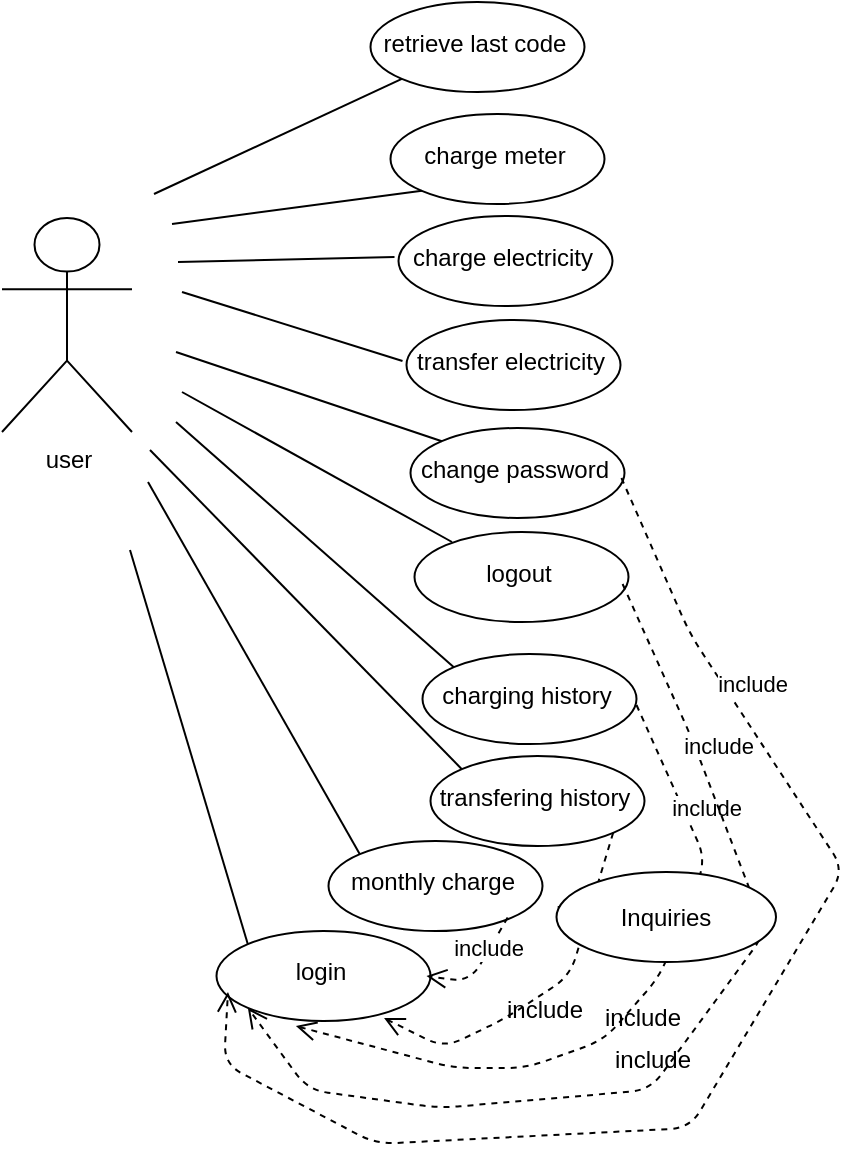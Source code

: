 <mxfile version="14.2.9" type="github">
  <diagram id="FzSIQrA4KqryNm_t5dd9" name="Page-1">
    <mxGraphModel dx="868" dy="393" grid="0" gridSize="10" guides="1" tooltips="1" connect="1" arrows="1" fold="1" page="1" pageScale="1" pageWidth="850" pageHeight="1100" math="0" shadow="0">
      <root>
        <mxCell id="0" />
        <mxCell id="1" parent="0" />
        <UserObject label="user" tooltip="user" id="izetFacdLgfIDSLkVspy-1">
          <mxCell style="shape=umlActor;verticalLabelPosition=bottom;labelBackgroundColor=#ffffff;verticalAlign=top;html=1;" parent="1" vertex="1">
            <mxGeometry x="31" y="111" width="65" height="107" as="geometry" />
          </mxCell>
        </UserObject>
        <mxCell id="izetFacdLgfIDSLkVspy-8" value="" style="ellipse;whiteSpace=wrap;html=1;" parent="1" vertex="1">
          <mxGeometry x="215.25" y="3" width="107" height="45" as="geometry" />
        </mxCell>
        <mxCell id="izetFacdLgfIDSLkVspy-9" value="retrieve last code" style="text;html=1;strokeColor=none;fillColor=none;align=center;verticalAlign=middle;whiteSpace=wrap;rounded=0;" parent="1" vertex="1">
          <mxGeometry x="213.25" y="13.5" width="109" height="20" as="geometry" />
        </mxCell>
        <mxCell id="izetFacdLgfIDSLkVspy-11" value="" style="endArrow=none;html=1;entryX=0;entryY=1;entryDx=0;entryDy=0;" parent="1" target="izetFacdLgfIDSLkVspy-8" edge="1">
          <mxGeometry width="50" height="50" relative="1" as="geometry">
            <mxPoint x="107" y="99" as="sourcePoint" />
            <mxPoint x="217.25" y="11" as="targetPoint" />
          </mxGeometry>
        </mxCell>
        <mxCell id="izetFacdLgfIDSLkVspy-12" value="" style="ellipse;whiteSpace=wrap;html=1;" parent="1" vertex="1">
          <mxGeometry x="225.25" y="59" width="107" height="45" as="geometry" />
        </mxCell>
        <mxCell id="izetFacdLgfIDSLkVspy-13" value="charge meter" style="text;html=1;strokeColor=none;fillColor=none;align=center;verticalAlign=middle;whiteSpace=wrap;rounded=0;" parent="1" vertex="1">
          <mxGeometry x="223.25" y="69.5" width="109" height="20" as="geometry" />
        </mxCell>
        <mxCell id="izetFacdLgfIDSLkVspy-14" value="" style="endArrow=none;html=1;entryX=0;entryY=1;entryDx=0;entryDy=0;" parent="1" target="izetFacdLgfIDSLkVspy-12" edge="1">
          <mxGeometry width="50" height="50" relative="1" as="geometry">
            <mxPoint x="116" y="114" as="sourcePoint" />
            <mxPoint x="227.25" y="67" as="targetPoint" />
          </mxGeometry>
        </mxCell>
        <mxCell id="izetFacdLgfIDSLkVspy-15" value="" style="ellipse;whiteSpace=wrap;html=1;" parent="1" vertex="1">
          <mxGeometry x="229.25" y="110" width="107" height="45" as="geometry" />
        </mxCell>
        <mxCell id="izetFacdLgfIDSLkVspy-16" value="charge electricity" style="text;html=1;strokeColor=none;fillColor=none;align=center;verticalAlign=middle;whiteSpace=wrap;rounded=0;" parent="1" vertex="1">
          <mxGeometry x="227.25" y="120.5" width="109" height="20" as="geometry" />
        </mxCell>
        <mxCell id="izetFacdLgfIDSLkVspy-17" value="" style="endArrow=none;html=1;entryX=0;entryY=0.5;entryDx=0;entryDy=0;" parent="1" target="izetFacdLgfIDSLkVspy-16" edge="1">
          <mxGeometry width="50" height="50" relative="1" as="geometry">
            <mxPoint x="119" y="133" as="sourcePoint" />
            <mxPoint x="227" y="136" as="targetPoint" />
          </mxGeometry>
        </mxCell>
        <mxCell id="izetFacdLgfIDSLkVspy-18" value="" style="ellipse;whiteSpace=wrap;html=1;" parent="1" vertex="1">
          <mxGeometry x="233.25" y="162" width="107" height="45" as="geometry" />
        </mxCell>
        <mxCell id="izetFacdLgfIDSLkVspy-19" value="transfer electricity" style="text;html=1;strokeColor=none;fillColor=none;align=center;verticalAlign=middle;whiteSpace=wrap;rounded=0;" parent="1" vertex="1">
          <mxGeometry x="231.25" y="172.5" width="109" height="20" as="geometry" />
        </mxCell>
        <mxCell id="izetFacdLgfIDSLkVspy-20" value="" style="endArrow=none;html=1;entryX=0;entryY=0.5;entryDx=0;entryDy=0;" parent="1" target="izetFacdLgfIDSLkVspy-19" edge="1">
          <mxGeometry width="50" height="50" relative="1" as="geometry">
            <mxPoint x="121" y="148" as="sourcePoint" />
            <mxPoint x="235.25" y="170" as="targetPoint" />
          </mxGeometry>
        </mxCell>
        <mxCell id="izetFacdLgfIDSLkVspy-21" value="" style="ellipse;whiteSpace=wrap;html=1;" parent="1" vertex="1">
          <mxGeometry x="235.25" y="216" width="107" height="45" as="geometry" />
        </mxCell>
        <mxCell id="izetFacdLgfIDSLkVspy-22" value="change password" style="text;html=1;strokeColor=none;fillColor=none;align=center;verticalAlign=middle;whiteSpace=wrap;rounded=0;" parent="1" vertex="1">
          <mxGeometry x="233.25" y="226.5" width="109" height="20" as="geometry" />
        </mxCell>
        <mxCell id="izetFacdLgfIDSLkVspy-23" value="" style="endArrow=none;html=1;entryX=0;entryY=0;entryDx=0;entryDy=0;" parent="1" target="izetFacdLgfIDSLkVspy-21" edge="1">
          <mxGeometry width="50" height="50" relative="1" as="geometry">
            <mxPoint x="118" y="178" as="sourcePoint" />
            <mxPoint x="237.25" y="224" as="targetPoint" />
          </mxGeometry>
        </mxCell>
        <mxCell id="izetFacdLgfIDSLkVspy-24" value="" style="ellipse;whiteSpace=wrap;html=1;" parent="1" vertex="1">
          <mxGeometry x="237.25" y="268" width="107" height="45" as="geometry" />
        </mxCell>
        <mxCell id="izetFacdLgfIDSLkVspy-25" value="logout" style="text;html=1;strokeColor=none;fillColor=none;align=center;verticalAlign=middle;whiteSpace=wrap;rounded=0;" parent="1" vertex="1">
          <mxGeometry x="235.25" y="278.5" width="109" height="20" as="geometry" />
        </mxCell>
        <mxCell id="izetFacdLgfIDSLkVspy-26" value="" style="endArrow=none;html=1;" parent="1" edge="1">
          <mxGeometry width="50" height="50" relative="1" as="geometry">
            <mxPoint x="121" y="198" as="sourcePoint" />
            <mxPoint x="256" y="273" as="targetPoint" />
          </mxGeometry>
        </mxCell>
        <mxCell id="izetFacdLgfIDSLkVspy-27" value="" style="ellipse;whiteSpace=wrap;html=1;" parent="1" vertex="1">
          <mxGeometry x="241.25" y="329" width="107" height="45" as="geometry" />
        </mxCell>
        <mxCell id="izetFacdLgfIDSLkVspy-28" value="charging history" style="text;html=1;strokeColor=none;fillColor=none;align=center;verticalAlign=middle;whiteSpace=wrap;rounded=0;" parent="1" vertex="1">
          <mxGeometry x="239.25" y="339.5" width="109" height="20" as="geometry" />
        </mxCell>
        <mxCell id="izetFacdLgfIDSLkVspy-29" value="" style="endArrow=none;html=1;entryX=0;entryY=0;entryDx=0;entryDy=0;" parent="1" target="izetFacdLgfIDSLkVspy-27" edge="1">
          <mxGeometry width="50" height="50" relative="1" as="geometry">
            <mxPoint x="118" y="213" as="sourcePoint" />
            <mxPoint x="243.25" y="337" as="targetPoint" />
          </mxGeometry>
        </mxCell>
        <mxCell id="izetFacdLgfIDSLkVspy-30" value="" style="ellipse;whiteSpace=wrap;html=1;" parent="1" vertex="1">
          <mxGeometry x="245.25" y="380" width="107" height="45" as="geometry" />
        </mxCell>
        <mxCell id="izetFacdLgfIDSLkVspy-31" value="transfering history" style="text;html=1;strokeColor=none;fillColor=none;align=center;verticalAlign=middle;whiteSpace=wrap;rounded=0;" parent="1" vertex="1">
          <mxGeometry x="243.25" y="390.5" width="109" height="20" as="geometry" />
        </mxCell>
        <mxCell id="izetFacdLgfIDSLkVspy-32" value="" style="endArrow=none;html=1;entryX=0;entryY=0;entryDx=0;entryDy=0;" parent="1" target="izetFacdLgfIDSLkVspy-30" edge="1">
          <mxGeometry width="50" height="50" relative="1" as="geometry">
            <mxPoint x="105" y="227" as="sourcePoint" />
            <mxPoint x="247.25" y="388" as="targetPoint" />
          </mxGeometry>
        </mxCell>
        <mxCell id="izetFacdLgfIDSLkVspy-33" value="" style="ellipse;whiteSpace=wrap;html=1;" parent="1" vertex="1">
          <mxGeometry x="194.25" y="422.5" width="107" height="45" as="geometry" />
        </mxCell>
        <mxCell id="izetFacdLgfIDSLkVspy-34" value="monthly charge" style="text;html=1;strokeColor=none;fillColor=none;align=center;verticalAlign=middle;whiteSpace=wrap;rounded=0;" parent="1" vertex="1">
          <mxGeometry x="192.25" y="433" width="109" height="20" as="geometry" />
        </mxCell>
        <mxCell id="izetFacdLgfIDSLkVspy-35" value="" style="endArrow=none;html=1;entryX=0;entryY=0;entryDx=0;entryDy=0;" parent="1" target="izetFacdLgfIDSLkVspy-33" edge="1">
          <mxGeometry width="50" height="50" relative="1" as="geometry">
            <mxPoint x="104" y="243" as="sourcePoint" />
            <mxPoint x="196.25" y="430.5" as="targetPoint" />
          </mxGeometry>
        </mxCell>
        <mxCell id="izetFacdLgfIDSLkVspy-36" value="" style="ellipse;whiteSpace=wrap;html=1;" parent="1" vertex="1">
          <mxGeometry x="138.25" y="467.5" width="107" height="45" as="geometry" />
        </mxCell>
        <mxCell id="izetFacdLgfIDSLkVspy-37" value="login" style="text;html=1;strokeColor=none;fillColor=none;align=center;verticalAlign=middle;whiteSpace=wrap;rounded=0;" parent="1" vertex="1">
          <mxGeometry x="136.25" y="478" width="109" height="20" as="geometry" />
        </mxCell>
        <mxCell id="izetFacdLgfIDSLkVspy-38" value="" style="endArrow=none;html=1;entryX=0;entryY=0;entryDx=0;entryDy=0;" parent="1" target="izetFacdLgfIDSLkVspy-36" edge="1">
          <mxGeometry width="50" height="50" relative="1" as="geometry">
            <mxPoint x="95" y="277" as="sourcePoint" />
            <mxPoint x="253.25" y="501" as="targetPoint" />
          </mxGeometry>
        </mxCell>
        <mxCell id="izetFacdLgfIDSLkVspy-44" value="include" style="html=1;verticalAlign=bottom;endArrow=open;dashed=1;endSize=8;exitX=1;exitY=1;exitDx=0;exitDy=0;entryX=1;entryY=0.5;entryDx=0;entryDy=0;" parent="1" edge="1">
          <mxGeometry x="-0.145" y="5" relative="1" as="geometry">
            <mxPoint x="283.827" y="460.805" as="sourcePoint" />
            <mxPoint x="243.25" y="490" as="targetPoint" />
            <Array as="points">
              <mxPoint x="265" y="493" />
            </Array>
            <mxPoint x="-1" as="offset" />
          </mxGeometry>
        </mxCell>
        <mxCell id="izetFacdLgfIDSLkVspy-45" value="include" style="html=1;verticalAlign=bottom;endArrow=open;dashed=1;endSize=8;exitX=1;exitY=1;exitDx=0;exitDy=0;entryX=0.783;entryY=0.967;entryDx=0;entryDy=0;entryPerimeter=0;" parent="1" source="izetFacdLgfIDSLkVspy-30" target="izetFacdLgfIDSLkVspy-36" edge="1">
          <mxGeometry x="-0.437" y="3" relative="1" as="geometry">
            <mxPoint x="295.827" y="470.805" as="sourcePoint" />
            <mxPoint x="235.25" y="519" as="targetPoint" />
            <Array as="points">
              <mxPoint x="315" y="490" />
              <mxPoint x="283" y="511" />
              <mxPoint x="252" y="526" />
            </Array>
            <mxPoint as="offset" />
          </mxGeometry>
        </mxCell>
        <mxCell id="izetFacdLgfIDSLkVspy-46" value="include" style="html=1;verticalAlign=bottom;endArrow=open;dashed=1;endSize=8;exitX=1;exitY=0.75;exitDx=0;exitDy=0;entryX=0.371;entryY=1.056;entryDx=0;entryDy=0;entryPerimeter=0;" parent="1" source="izetFacdLgfIDSLkVspy-28" target="izetFacdLgfIDSLkVspy-36" edge="1">
          <mxGeometry x="-0.602" y="7" relative="1" as="geometry">
            <mxPoint x="346.827" y="428.305" as="sourcePoint" />
            <mxPoint x="232.031" y="521.015" as="targetPoint" />
            <Array as="points">
              <mxPoint x="383" y="432" />
              <mxPoint x="360" y="490" />
              <mxPoint x="332" y="522" />
              <mxPoint x="293" y="536" />
              <mxPoint x="257" y="536" />
            </Array>
            <mxPoint as="offset" />
          </mxGeometry>
        </mxCell>
        <mxCell id="GiW-k1ujWD0NseDSk7Vp-1" value="include" style="html=1;verticalAlign=bottom;endArrow=open;dashed=1;endSize=8;exitX=1;exitY=0.75;exitDx=0;exitDy=0;entryX=0;entryY=1;entryDx=0;entryDy=0;" edge="1" parent="1" target="izetFacdLgfIDSLkVspy-36">
          <mxGeometry x="-0.602" y="7" relative="1" as="geometry">
            <mxPoint x="341.3" y="294" as="sourcePoint" />
            <mxPoint x="170.997" y="454.52" as="targetPoint" />
            <Array as="points">
              <mxPoint x="376.05" y="371.5" />
              <mxPoint x="413" y="468" />
              <mxPoint x="355" y="547" />
              <mxPoint x="250" y="556" />
              <mxPoint x="184" y="547" />
            </Array>
            <mxPoint as="offset" />
          </mxGeometry>
        </mxCell>
        <mxCell id="GiW-k1ujWD0NseDSk7Vp-2" value="include" style="html=1;verticalAlign=bottom;endArrow=open;dashed=1;endSize=8;exitX=1;exitY=0.75;exitDx=0;exitDy=0;entryX=0.071;entryY=1;entryDx=0;entryDy=0;entryPerimeter=0;" edge="1" parent="1" target="izetFacdLgfIDSLkVspy-37">
          <mxGeometry x="-0.602" y="7" relative="1" as="geometry">
            <mxPoint x="340.71" y="241" as="sourcePoint" />
            <mxPoint x="153.083" y="452.805" as="targetPoint" />
            <Array as="points">
              <mxPoint x="375" y="319" />
              <mxPoint x="452" y="437" />
              <mxPoint x="375" y="566" />
              <mxPoint x="218" y="574" />
              <mxPoint x="142" y="534" />
            </Array>
            <mxPoint as="offset" />
          </mxGeometry>
        </mxCell>
        <mxCell id="GiW-k1ujWD0NseDSk7Vp-3" value="Inquiries" style="ellipse;whiteSpace=wrap;html=1;" vertex="1" parent="1">
          <mxGeometry x="308.25" y="438" width="109.75" height="45" as="geometry" />
        </mxCell>
        <mxCell id="GiW-k1ujWD0NseDSk7Vp-4" value="include" style="text;html=1;align=center;verticalAlign=middle;resizable=0;points=[];autosize=1;" vertex="1" parent="1">
          <mxGeometry x="332.25" y="523" width="48" height="18" as="geometry" />
        </mxCell>
        <mxCell id="GiW-k1ujWD0NseDSk7Vp-7" value="include" style="text;html=1;align=center;verticalAlign=middle;resizable=0;points=[];autosize=1;" vertex="1" parent="1">
          <mxGeometry x="327" y="502" width="48" height="18" as="geometry" />
        </mxCell>
        <mxCell id="GiW-k1ujWD0NseDSk7Vp-8" value="include" style="text;html=1;align=center;verticalAlign=middle;resizable=0;points=[];autosize=1;" vertex="1" parent="1">
          <mxGeometry x="278.25" y="498" width="48" height="18" as="geometry" />
        </mxCell>
      </root>
    </mxGraphModel>
  </diagram>
</mxfile>
